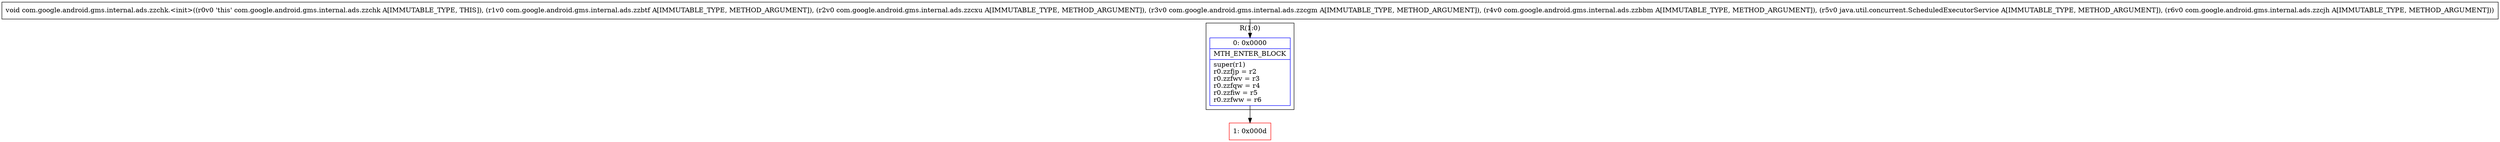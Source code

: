 digraph "CFG forcom.google.android.gms.internal.ads.zzchk.\<init\>(Lcom\/google\/android\/gms\/internal\/ads\/zzbtf;Lcom\/google\/android\/gms\/internal\/ads\/zzcxu;Lcom\/google\/android\/gms\/internal\/ads\/zzcgm;Lcom\/google\/android\/gms\/internal\/ads\/zzbbm;Ljava\/util\/concurrent\/ScheduledExecutorService;Lcom\/google\/android\/gms\/internal\/ads\/zzcjh;)V" {
subgraph cluster_Region_604137311 {
label = "R(1:0)";
node [shape=record,color=blue];
Node_0 [shape=record,label="{0\:\ 0x0000|MTH_ENTER_BLOCK\l|super(r1)\lr0.zzfjp = r2\lr0.zzfwv = r3\lr0.zzfqw = r4\lr0.zzfiw = r5\lr0.zzfww = r6\l}"];
}
Node_1 [shape=record,color=red,label="{1\:\ 0x000d}"];
MethodNode[shape=record,label="{void com.google.android.gms.internal.ads.zzchk.\<init\>((r0v0 'this' com.google.android.gms.internal.ads.zzchk A[IMMUTABLE_TYPE, THIS]), (r1v0 com.google.android.gms.internal.ads.zzbtf A[IMMUTABLE_TYPE, METHOD_ARGUMENT]), (r2v0 com.google.android.gms.internal.ads.zzcxu A[IMMUTABLE_TYPE, METHOD_ARGUMENT]), (r3v0 com.google.android.gms.internal.ads.zzcgm A[IMMUTABLE_TYPE, METHOD_ARGUMENT]), (r4v0 com.google.android.gms.internal.ads.zzbbm A[IMMUTABLE_TYPE, METHOD_ARGUMENT]), (r5v0 java.util.concurrent.ScheduledExecutorService A[IMMUTABLE_TYPE, METHOD_ARGUMENT]), (r6v0 com.google.android.gms.internal.ads.zzcjh A[IMMUTABLE_TYPE, METHOD_ARGUMENT])) }"];
MethodNode -> Node_0;
Node_0 -> Node_1;
}

